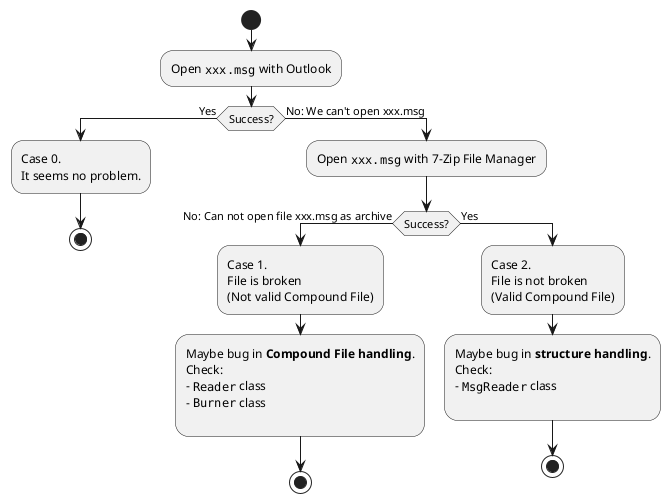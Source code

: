 @startuml how-to
start

:Open ""xxx.msg"" with Outlook;

if (Success?) then (Yes)
   :Case 0.
It seems no problem.;
  stop
else (No: We can't open xxx.msg)
  :Open ""xxx.msg"" with 7-Zip File Manager;
  if (Success?) then (No: Can not open file xxx.msg as archive)
    :Case 1.
File is broken
(Not valid Compound File);
    :Maybe bug in **Compound File handling**.
Check:
- ""Reader"" class
- ""Burner"" class
;
    stop
  else (Yes)
    :Case 2.
File is not broken
(Valid Compound File);
    :Maybe bug in **structure handling**.
Check:
- ""MsgReader"" class
;
    stop
  endif
endif

@enduml